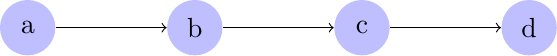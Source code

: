 \documentclass[tikz]{standalone}
\usetikzlibrary{positioning}
\begin{document}
\begin{tikzpicture}[%
    every node/.style = {circle, fill=blue!25, minimum size = 2em}]

    \node (1) at (0,0) {a};
    \foreach \Node/\Label [remember=\Node as \LastNode (initially 1)] in {2/b,3/c,4/d}
    {
        \node (\Node) [right=4em of \LastNode] {\Label};
        \draw[->] (\LastNode) to (\Node);
    }
\end{tikzpicture}
\end{document}
